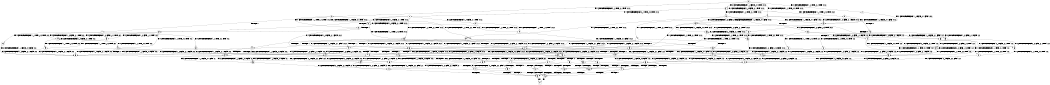 digraph BCG {
size = "7, 10.5";
center = TRUE;
node [shape = circle];
0 [peripheries = 2];
0 -> 1 [label = "EX !0 !ATOMIC_EXCH_BRANCH (1, +1, TRUE, +0, 2, TRUE) !:0:1:2:"];
0 -> 2 [label = "EX !1 !ATOMIC_EXCH_BRANCH (2, +1, TRUE, +0, 2, TRUE) !:0:1:2:"];
0 -> 3 [label = "EX !2 !ATOMIC_EXCH_BRANCH (1, +0, FALSE, +0, 1, TRUE) !:0:1:2:"];
0 -> 4 [label = "EX !0 !ATOMIC_EXCH_BRANCH (1, +1, TRUE, +0, 2, TRUE) !:0:1:2:"];
1 -> 5 [label = "EX !2 !ATOMIC_EXCH_BRANCH (1, +0, FALSE, +0, 1, FALSE) !:0:1:2:"];
2 -> 6 [label = "EX !0 !ATOMIC_EXCH_BRANCH (1, +1, TRUE, +0, 2, TRUE) !:0:1:2:"];
2 -> 7 [label = "TERMINATE !1"];
2 -> 8 [label = "EX !2 !ATOMIC_EXCH_BRANCH (1, +0, FALSE, +0, 1, TRUE) !:0:1:2:"];
2 -> 9 [label = "EX !0 !ATOMIC_EXCH_BRANCH (1, +1, TRUE, +0, 2, TRUE) !:0:1:2:"];
3 -> 10 [label = "EX !0 !ATOMIC_EXCH_BRANCH (1, +1, TRUE, +0, 2, TRUE) !:0:1:2:"];
3 -> 11 [label = "EX !1 !ATOMIC_EXCH_BRANCH (2, +1, TRUE, +0, 2, TRUE) !:0:1:2:"];
3 -> 12 [label = "EX !0 !ATOMIC_EXCH_BRANCH (1, +1, TRUE, +0, 2, TRUE) !:0:1:2:"];
3 -> 3 [label = "EX !2 !ATOMIC_EXCH_BRANCH (1, +0, FALSE, +0, 1, TRUE) !:0:1:2:"];
4 -> 5 [label = "EX !2 !ATOMIC_EXCH_BRANCH (1, +0, FALSE, +0, 1, FALSE) !:0:1:2:"];
4 -> 13 [label = "TERMINATE !0"];
4 -> 14 [label = "EX !1 !ATOMIC_EXCH_BRANCH (2, +1, TRUE, +0, 2, TRUE) !:0:1:2:"];
4 -> 15 [label = "EX !2 !ATOMIC_EXCH_BRANCH (1, +0, FALSE, +0, 1, FALSE) !:0:1:2:"];
5 -> 16 [label = "EX !2 !ATOMIC_EXCH_BRANCH (2, +0, FALSE, +0, 2, TRUE) !:0:1:2:"];
6 -> 17 [label = "EX !2 !ATOMIC_EXCH_BRANCH (1, +0, FALSE, +0, 1, FALSE) !:0:1:2:"];
7 -> 18 [label = "EX !0 !ATOMIC_EXCH_BRANCH (1, +1, TRUE, +0, 2, TRUE) !:0:2:"];
7 -> 19 [label = "EX !2 !ATOMIC_EXCH_BRANCH (1, +0, FALSE, +0, 1, TRUE) !:0:2:"];
7 -> 20 [label = "EX !0 !ATOMIC_EXCH_BRANCH (1, +1, TRUE, +0, 2, TRUE) !:0:2:"];
8 -> 21 [label = "EX !0 !ATOMIC_EXCH_BRANCH (1, +1, TRUE, +0, 2, TRUE) !:0:1:2:"];
8 -> 22 [label = "TERMINATE !1"];
8 -> 23 [label = "EX !0 !ATOMIC_EXCH_BRANCH (1, +1, TRUE, +0, 2, TRUE) !:0:1:2:"];
8 -> 8 [label = "EX !2 !ATOMIC_EXCH_BRANCH (1, +0, FALSE, +0, 1, TRUE) !:0:1:2:"];
9 -> 17 [label = "EX !2 !ATOMIC_EXCH_BRANCH (1, +0, FALSE, +0, 1, FALSE) !:0:1:2:"];
9 -> 24 [label = "TERMINATE !1"];
9 -> 25 [label = "TERMINATE !0"];
9 -> 26 [label = "EX !2 !ATOMIC_EXCH_BRANCH (1, +0, FALSE, +0, 1, FALSE) !:0:1:2:"];
10 -> 5 [label = "EX !2 !ATOMIC_EXCH_BRANCH (1, +0, FALSE, +0, 1, FALSE) !:0:1:2:"];
11 -> 27 [label = "EX !2 !ATOMIC_EXCH_BRANCH (1, +0, FALSE, +0, 1, TRUE) !:0:1:2:"];
11 -> 22 [label = "TERMINATE !1"];
11 -> 23 [label = "EX !0 !ATOMIC_EXCH_BRANCH (1, +1, TRUE, +0, 2, TRUE) !:0:1:2:"];
11 -> 8 [label = "EX !2 !ATOMIC_EXCH_BRANCH (1, +0, FALSE, +0, 1, TRUE) !:0:1:2:"];
12 -> 5 [label = "EX !2 !ATOMIC_EXCH_BRANCH (1, +0, FALSE, +0, 1, FALSE) !:0:1:2:"];
12 -> 28 [label = "TERMINATE !0"];
12 -> 29 [label = "EX !1 !ATOMIC_EXCH_BRANCH (2, +1, TRUE, +0, 2, TRUE) !:0:1:2:"];
12 -> 15 [label = "EX !2 !ATOMIC_EXCH_BRANCH (1, +0, FALSE, +0, 1, FALSE) !:0:1:2:"];
13 -> 30 [label = "EX !2 !ATOMIC_EXCH_BRANCH (1, +0, FALSE, +0, 1, FALSE) !:1:2:"];
13 -> 31 [label = "EX !1 !ATOMIC_EXCH_BRANCH (2, +1, TRUE, +0, 2, TRUE) !:1:2:"];
13 -> 32 [label = "EX !2 !ATOMIC_EXCH_BRANCH (1, +0, FALSE, +0, 1, FALSE) !:1:2:"];
14 -> 17 [label = "EX !2 !ATOMIC_EXCH_BRANCH (1, +0, FALSE, +0, 1, FALSE) !:0:1:2:"];
14 -> 24 [label = "TERMINATE !1"];
14 -> 25 [label = "TERMINATE !0"];
14 -> 26 [label = "EX !2 !ATOMIC_EXCH_BRANCH (1, +0, FALSE, +0, 1, FALSE) !:0:1:2:"];
15 -> 16 [label = "EX !2 !ATOMIC_EXCH_BRANCH (2, +0, FALSE, +0, 2, TRUE) !:0:1:2:"];
15 -> 33 [label = "TERMINATE !0"];
15 -> 34 [label = "EX !1 !ATOMIC_EXCH_BRANCH (2, +1, TRUE, +0, 2, TRUE) !:0:1:2:"];
15 -> 35 [label = "EX !2 !ATOMIC_EXCH_BRANCH (2, +0, FALSE, +0, 2, TRUE) !:0:1:2:"];
16 -> 36 [label = "EX !1 !ATOMIC_EXCH_BRANCH (2, +1, TRUE, +0, 2, TRUE) !:0:1:2:"];
17 -> 37 [label = "EX !2 !ATOMIC_EXCH_BRANCH (2, +0, FALSE, +0, 2, FALSE) !:0:1:2:"];
18 -> 38 [label = "EX !2 !ATOMIC_EXCH_BRANCH (1, +0, FALSE, +0, 1, FALSE) !:0:2:"];
19 -> 39 [label = "EX !0 !ATOMIC_EXCH_BRANCH (1, +1, TRUE, +0, 2, TRUE) !:0:2:"];
19 -> 40 [label = "EX !0 !ATOMIC_EXCH_BRANCH (1, +1, TRUE, +0, 2, TRUE) !:0:2:"];
19 -> 19 [label = "EX !2 !ATOMIC_EXCH_BRANCH (1, +0, FALSE, +0, 1, TRUE) !:0:2:"];
20 -> 38 [label = "EX !2 !ATOMIC_EXCH_BRANCH (1, +0, FALSE, +0, 1, FALSE) !:0:2:"];
20 -> 41 [label = "TERMINATE !0"];
20 -> 42 [label = "EX !2 !ATOMIC_EXCH_BRANCH (1, +0, FALSE, +0, 1, FALSE) !:0:2:"];
21 -> 17 [label = "EX !2 !ATOMIC_EXCH_BRANCH (1, +0, FALSE, +0, 1, FALSE) !:0:1:2:"];
22 -> 43 [label = "EX !2 !ATOMIC_EXCH_BRANCH (1, +0, FALSE, +0, 1, TRUE) !:0:2:"];
22 -> 40 [label = "EX !0 !ATOMIC_EXCH_BRANCH (1, +1, TRUE, +0, 2, TRUE) !:0:2:"];
22 -> 19 [label = "EX !2 !ATOMIC_EXCH_BRANCH (1, +0, FALSE, +0, 1, TRUE) !:0:2:"];
23 -> 17 [label = "EX !2 !ATOMIC_EXCH_BRANCH (1, +0, FALSE, +0, 1, FALSE) !:0:1:2:"];
23 -> 44 [label = "TERMINATE !1"];
23 -> 45 [label = "TERMINATE !0"];
23 -> 26 [label = "EX !2 !ATOMIC_EXCH_BRANCH (1, +0, FALSE, +0, 1, FALSE) !:0:1:2:"];
24 -> 38 [label = "EX !2 !ATOMIC_EXCH_BRANCH (1, +0, FALSE, +0, 1, FALSE) !:0:2:"];
24 -> 41 [label = "TERMINATE !0"];
24 -> 42 [label = "EX !2 !ATOMIC_EXCH_BRANCH (1, +0, FALSE, +0, 1, FALSE) !:0:2:"];
25 -> 46 [label = "EX !2 !ATOMIC_EXCH_BRANCH (1, +0, FALSE, +0, 1, FALSE) !:1:2:"];
25 -> 41 [label = "TERMINATE !1"];
25 -> 47 [label = "EX !2 !ATOMIC_EXCH_BRANCH (1, +0, FALSE, +0, 1, FALSE) !:1:2:"];
26 -> 37 [label = "EX !2 !ATOMIC_EXCH_BRANCH (2, +0, FALSE, +0, 2, FALSE) !:0:1:2:"];
26 -> 48 [label = "TERMINATE !1"];
26 -> 49 [label = "TERMINATE !0"];
26 -> 50 [label = "EX !2 !ATOMIC_EXCH_BRANCH (2, +0, FALSE, +0, 2, FALSE) !:0:1:2:"];
27 -> 21 [label = "EX !0 !ATOMIC_EXCH_BRANCH (1, +1, TRUE, +0, 2, TRUE) !:0:1:2:"];
28 -> 30 [label = "EX !2 !ATOMIC_EXCH_BRANCH (1, +0, FALSE, +0, 1, FALSE) !:1:2:"];
28 -> 51 [label = "EX !1 !ATOMIC_EXCH_BRANCH (2, +1, TRUE, +0, 2, TRUE) !:1:2:"];
28 -> 32 [label = "EX !2 !ATOMIC_EXCH_BRANCH (1, +0, FALSE, +0, 1, FALSE) !:1:2:"];
29 -> 17 [label = "EX !2 !ATOMIC_EXCH_BRANCH (1, +0, FALSE, +0, 1, FALSE) !:0:1:2:"];
29 -> 44 [label = "TERMINATE !1"];
29 -> 45 [label = "TERMINATE !0"];
29 -> 26 [label = "EX !2 !ATOMIC_EXCH_BRANCH (1, +0, FALSE, +0, 1, FALSE) !:0:1:2:"];
30 -> 52 [label = "EX !2 !ATOMIC_EXCH_BRANCH (2, +0, FALSE, +0, 2, TRUE) !:1:2:"];
31 -> 46 [label = "EX !2 !ATOMIC_EXCH_BRANCH (1, +0, FALSE, +0, 1, FALSE) !:1:2:"];
31 -> 41 [label = "TERMINATE !1"];
31 -> 47 [label = "EX !2 !ATOMIC_EXCH_BRANCH (1, +0, FALSE, +0, 1, FALSE) !:1:2:"];
32 -> 52 [label = "EX !2 !ATOMIC_EXCH_BRANCH (2, +0, FALSE, +0, 2, TRUE) !:1:2:"];
32 -> 53 [label = "EX !1 !ATOMIC_EXCH_BRANCH (2, +1, TRUE, +0, 2, TRUE) !:1:2:"];
32 -> 54 [label = "EX !2 !ATOMIC_EXCH_BRANCH (2, +0, FALSE, +0, 2, TRUE) !:1:2:"];
33 -> 52 [label = "EX !2 !ATOMIC_EXCH_BRANCH (2, +0, FALSE, +0, 2, TRUE) !:1:2:"];
33 -> 53 [label = "EX !1 !ATOMIC_EXCH_BRANCH (2, +1, TRUE, +0, 2, TRUE) !:1:2:"];
33 -> 54 [label = "EX !2 !ATOMIC_EXCH_BRANCH (2, +0, FALSE, +0, 2, TRUE) !:1:2:"];
34 -> 37 [label = "EX !2 !ATOMIC_EXCH_BRANCH (2, +0, FALSE, +0, 2, FALSE) !:0:1:2:"];
34 -> 48 [label = "TERMINATE !1"];
34 -> 49 [label = "TERMINATE !0"];
34 -> 50 [label = "EX !2 !ATOMIC_EXCH_BRANCH (2, +0, FALSE, +0, 2, FALSE) !:0:1:2:"];
35 -> 36 [label = "EX !1 !ATOMIC_EXCH_BRANCH (2, +1, TRUE, +0, 2, TRUE) !:0:1:2:"];
35 -> 33 [label = "TERMINATE !0"];
35 -> 34 [label = "EX !1 !ATOMIC_EXCH_BRANCH (2, +1, TRUE, +0, 2, TRUE) !:0:1:2:"];
35 -> 35 [label = "EX !2 !ATOMIC_EXCH_BRANCH (2, +0, FALSE, +0, 2, TRUE) !:0:1:2:"];
36 -> 37 [label = "EX !2 !ATOMIC_EXCH_BRANCH (2, +0, FALSE, +0, 2, FALSE) !:0:1:2:"];
37 -> 55 [label = "TERMINATE !0"];
38 -> 56 [label = "EX !2 !ATOMIC_EXCH_BRANCH (2, +0, FALSE, +0, 2, FALSE) !:0:2:"];
39 -> 38 [label = "EX !2 !ATOMIC_EXCH_BRANCH (1, +0, FALSE, +0, 1, FALSE) !:0:2:"];
40 -> 38 [label = "EX !2 !ATOMIC_EXCH_BRANCH (1, +0, FALSE, +0, 1, FALSE) !:0:2:"];
40 -> 57 [label = "TERMINATE !0"];
40 -> 42 [label = "EX !2 !ATOMIC_EXCH_BRANCH (1, +0, FALSE, +0, 1, FALSE) !:0:2:"];
41 -> 58 [label = "EX !2 !ATOMIC_EXCH_BRANCH (1, +0, FALSE, +0, 1, FALSE) !:2:"];
41 -> 59 [label = "EX !2 !ATOMIC_EXCH_BRANCH (1, +0, FALSE, +0, 1, FALSE) !:2:"];
42 -> 56 [label = "EX !2 !ATOMIC_EXCH_BRANCH (2, +0, FALSE, +0, 2, FALSE) !:0:2:"];
42 -> 60 [label = "TERMINATE !0"];
42 -> 61 [label = "EX !2 !ATOMIC_EXCH_BRANCH (2, +0, FALSE, +0, 2, FALSE) !:0:2:"];
43 -> 39 [label = "EX !0 !ATOMIC_EXCH_BRANCH (1, +1, TRUE, +0, 2, TRUE) !:0:2:"];
44 -> 38 [label = "EX !2 !ATOMIC_EXCH_BRANCH (1, +0, FALSE, +0, 1, FALSE) !:0:2:"];
44 -> 57 [label = "TERMINATE !0"];
44 -> 42 [label = "EX !2 !ATOMIC_EXCH_BRANCH (1, +0, FALSE, +0, 1, FALSE) !:0:2:"];
45 -> 46 [label = "EX !2 !ATOMIC_EXCH_BRANCH (1, +0, FALSE, +0, 1, FALSE) !:1:2:"];
45 -> 57 [label = "TERMINATE !1"];
45 -> 47 [label = "EX !2 !ATOMIC_EXCH_BRANCH (1, +0, FALSE, +0, 1, FALSE) !:1:2:"];
46 -> 62 [label = "EX !2 !ATOMIC_EXCH_BRANCH (2, +0, FALSE, +0, 2, FALSE) !:1:2:"];
47 -> 62 [label = "EX !2 !ATOMIC_EXCH_BRANCH (2, +0, FALSE, +0, 2, FALSE) !:1:2:"];
47 -> 60 [label = "TERMINATE !1"];
47 -> 63 [label = "EX !2 !ATOMIC_EXCH_BRANCH (2, +0, FALSE, +0, 2, FALSE) !:1:2:"];
48 -> 56 [label = "EX !2 !ATOMIC_EXCH_BRANCH (2, +0, FALSE, +0, 2, FALSE) !:0:2:"];
48 -> 60 [label = "TERMINATE !0"];
48 -> 61 [label = "EX !2 !ATOMIC_EXCH_BRANCH (2, +0, FALSE, +0, 2, FALSE) !:0:2:"];
49 -> 62 [label = "EX !2 !ATOMIC_EXCH_BRANCH (2, +0, FALSE, +0, 2, FALSE) !:1:2:"];
49 -> 60 [label = "TERMINATE !1"];
49 -> 63 [label = "EX !2 !ATOMIC_EXCH_BRANCH (2, +0, FALSE, +0, 2, FALSE) !:1:2:"];
50 -> 55 [label = "TERMINATE !0"];
50 -> 64 [label = "TERMINATE !1"];
50 -> 65 [label = "TERMINATE !2"];
50 -> 66 [label = "TERMINATE !0"];
51 -> 46 [label = "EX !2 !ATOMIC_EXCH_BRANCH (1, +0, FALSE, +0, 1, FALSE) !:1:2:"];
51 -> 57 [label = "TERMINATE !1"];
51 -> 47 [label = "EX !2 !ATOMIC_EXCH_BRANCH (1, +0, FALSE, +0, 1, FALSE) !:1:2:"];
52 -> 67 [label = "EX !1 !ATOMIC_EXCH_BRANCH (2, +1, TRUE, +0, 2, TRUE) !:1:2:"];
53 -> 62 [label = "EX !2 !ATOMIC_EXCH_BRANCH (2, +0, FALSE, +0, 2, FALSE) !:1:2:"];
53 -> 60 [label = "TERMINATE !1"];
53 -> 63 [label = "EX !2 !ATOMIC_EXCH_BRANCH (2, +0, FALSE, +0, 2, FALSE) !:1:2:"];
54 -> 67 [label = "EX !1 !ATOMIC_EXCH_BRANCH (2, +1, TRUE, +0, 2, TRUE) !:1:2:"];
54 -> 53 [label = "EX !1 !ATOMIC_EXCH_BRANCH (2, +1, TRUE, +0, 2, TRUE) !:1:2:"];
54 -> 54 [label = "EX !2 !ATOMIC_EXCH_BRANCH (2, +0, FALSE, +0, 2, TRUE) !:1:2:"];
55 -> 68 [label = "TERMINATE !2"];
56 -> 69 [label = "TERMINATE !0"];
57 -> 58 [label = "EX !2 !ATOMIC_EXCH_BRANCH (1, +0, FALSE, +0, 1, FALSE) !:2:"];
57 -> 59 [label = "EX !2 !ATOMIC_EXCH_BRANCH (1, +0, FALSE, +0, 1, FALSE) !:2:"];
58 -> 70 [label = "EX !2 !ATOMIC_EXCH_BRANCH (2, +0, FALSE, +0, 2, FALSE) !:2:"];
59 -> 70 [label = "EX !2 !ATOMIC_EXCH_BRANCH (2, +0, FALSE, +0, 2, FALSE) !:2:"];
59 -> 71 [label = "EX !2 !ATOMIC_EXCH_BRANCH (2, +0, FALSE, +0, 2, FALSE) !:2:"];
60 -> 70 [label = "EX !2 !ATOMIC_EXCH_BRANCH (2, +0, FALSE, +0, 2, FALSE) !:2:"];
60 -> 71 [label = "EX !2 !ATOMIC_EXCH_BRANCH (2, +0, FALSE, +0, 2, FALSE) !:2:"];
61 -> 69 [label = "TERMINATE !0"];
61 -> 72 [label = "TERMINATE !2"];
61 -> 73 [label = "TERMINATE !0"];
62 -> 68 [label = "TERMINATE !2"];
63 -> 68 [label = "TERMINATE !2"];
63 -> 73 [label = "TERMINATE !1"];
63 -> 74 [label = "TERMINATE !2"];
64 -> 69 [label = "TERMINATE !0"];
64 -> 72 [label = "TERMINATE !2"];
64 -> 73 [label = "TERMINATE !0"];
65 -> 68 [label = "TERMINATE !0"];
65 -> 72 [label = "TERMINATE !1"];
65 -> 74 [label = "TERMINATE !0"];
66 -> 68 [label = "TERMINATE !2"];
66 -> 73 [label = "TERMINATE !1"];
66 -> 74 [label = "TERMINATE !2"];
67 -> 62 [label = "EX !2 !ATOMIC_EXCH_BRANCH (2, +0, FALSE, +0, 2, FALSE) !:1:2:"];
68 -> 75 [label = "TERMINATE !1"];
69 -> 75 [label = "TERMINATE !2"];
70 -> 75 [label = "TERMINATE !2"];
71 -> 75 [label = "TERMINATE !2"];
71 -> 76 [label = "TERMINATE !2"];
72 -> 75 [label = "TERMINATE !0"];
72 -> 76 [label = "TERMINATE !0"];
73 -> 75 [label = "TERMINATE !2"];
73 -> 76 [label = "TERMINATE !2"];
74 -> 75 [label = "TERMINATE !1"];
74 -> 76 [label = "TERMINATE !1"];
75 -> 77 [label = "exit"];
76 -> 77 [label = "exit"];
}
